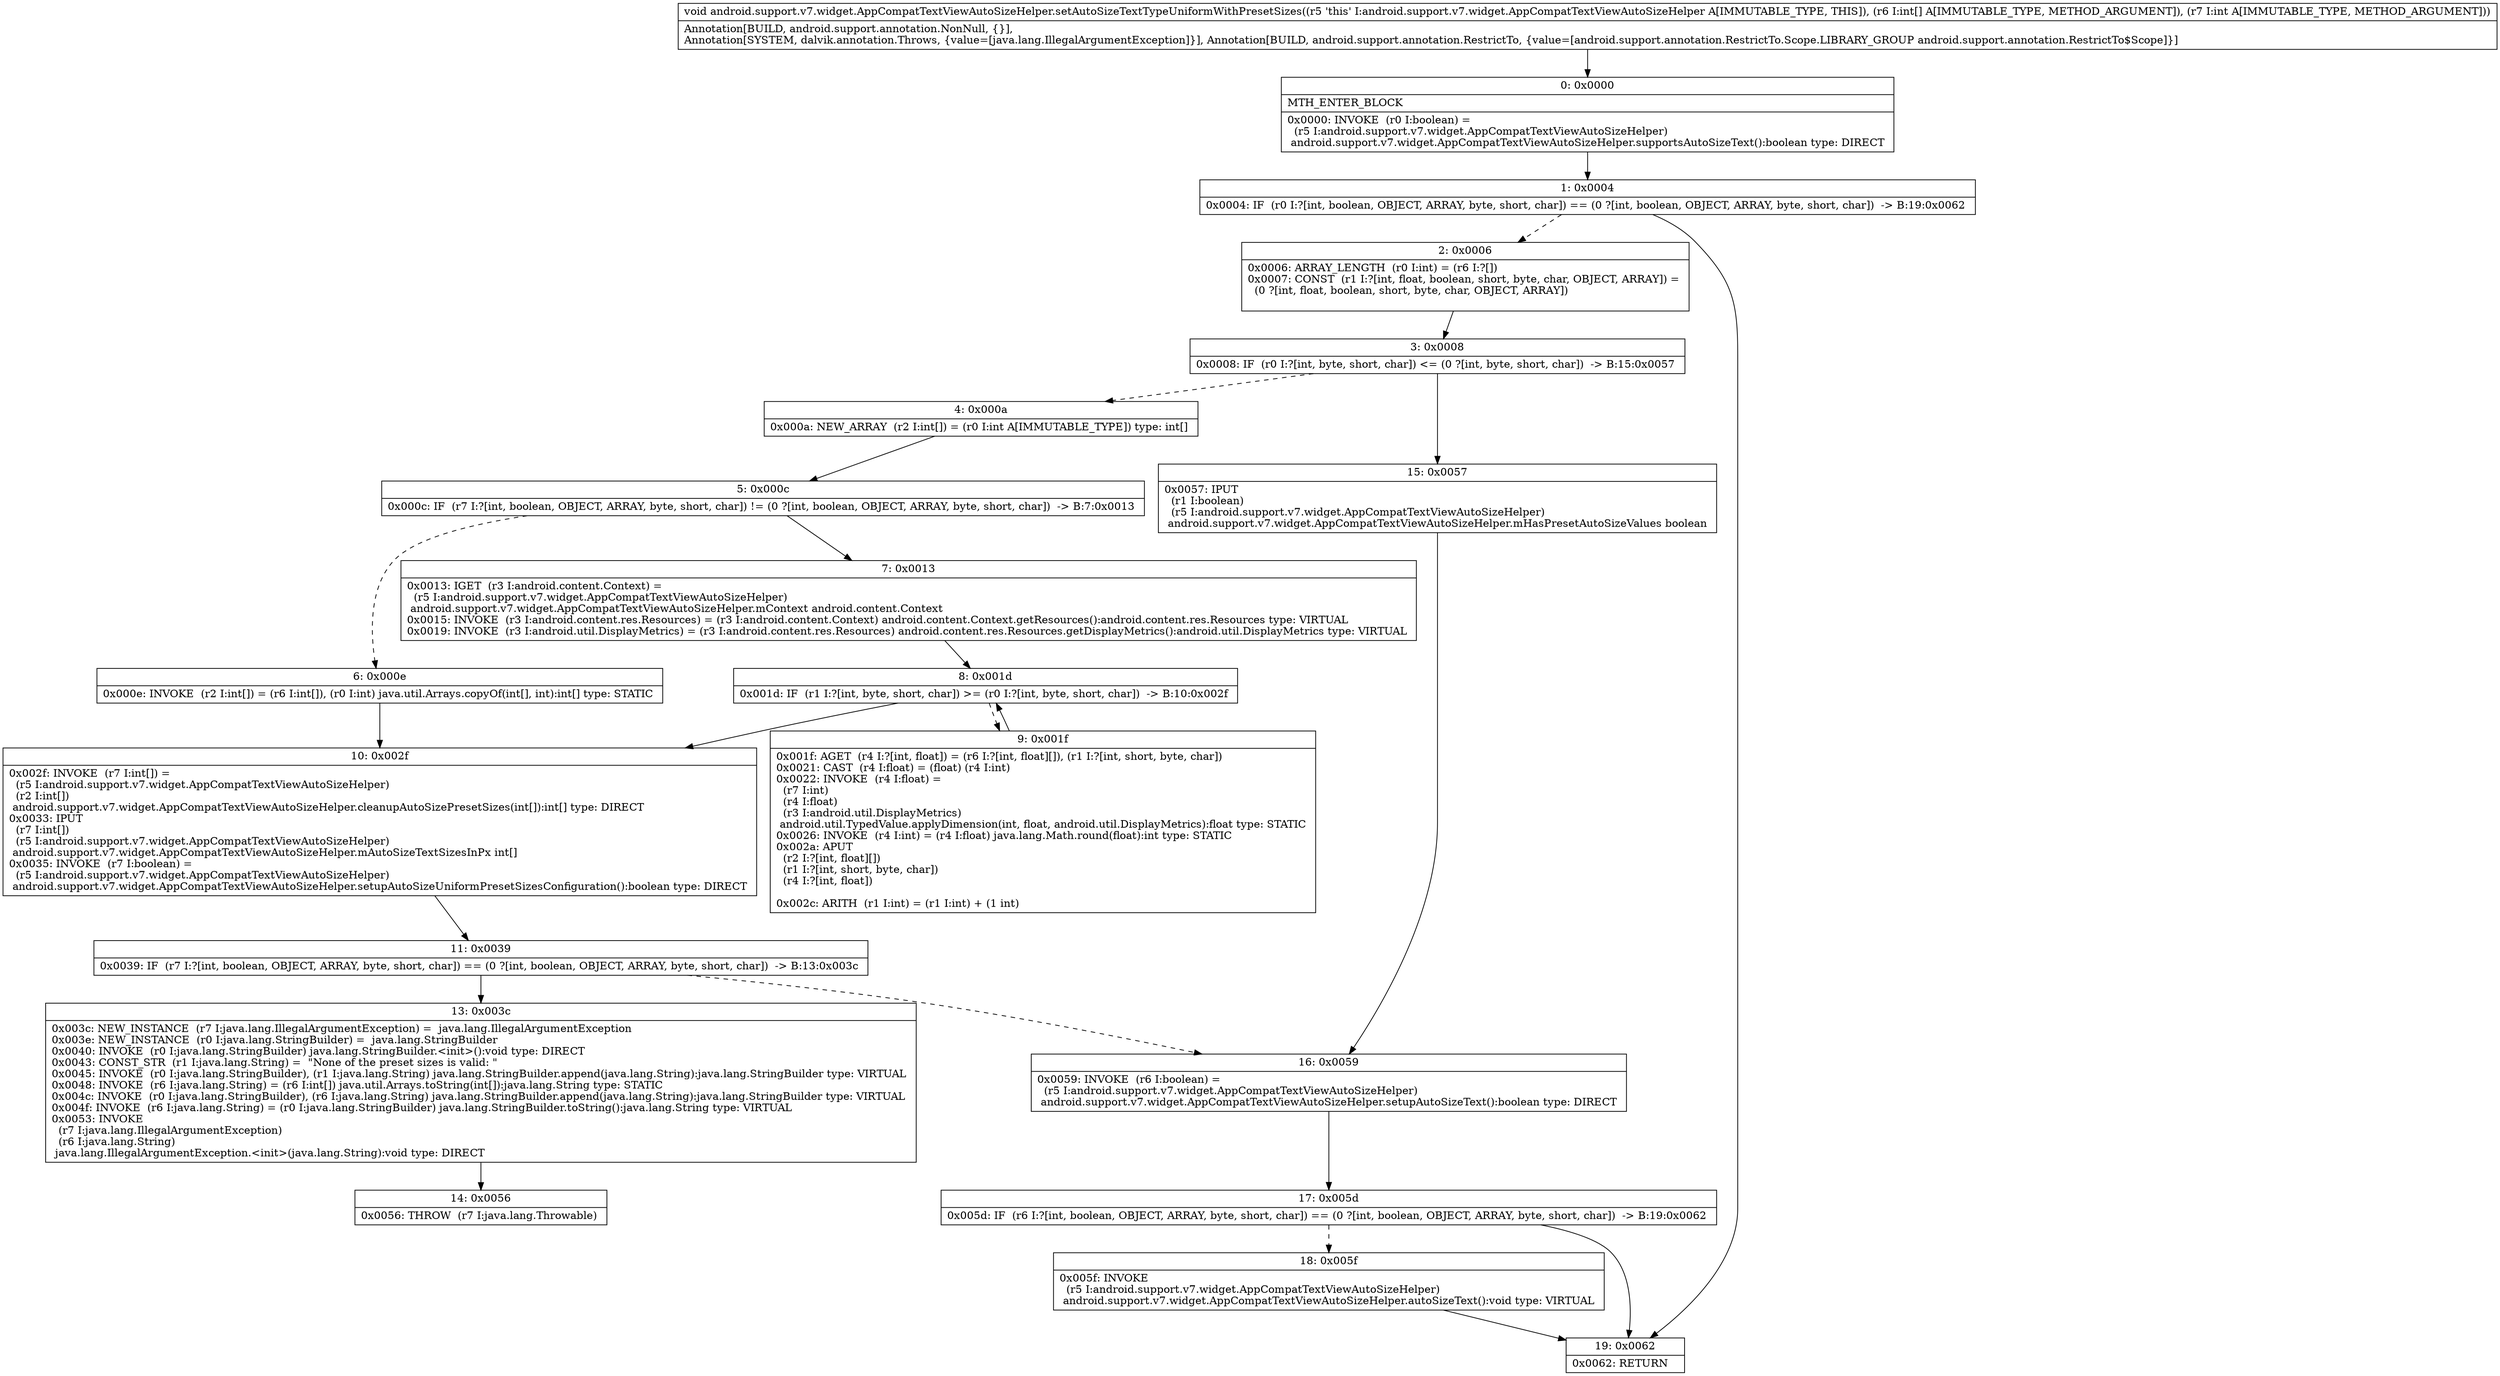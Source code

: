 digraph "CFG forandroid.support.v7.widget.AppCompatTextViewAutoSizeHelper.setAutoSizeTextTypeUniformWithPresetSizes([II)V" {
Node_0 [shape=record,label="{0\:\ 0x0000|MTH_ENTER_BLOCK\l|0x0000: INVOKE  (r0 I:boolean) = \l  (r5 I:android.support.v7.widget.AppCompatTextViewAutoSizeHelper)\l android.support.v7.widget.AppCompatTextViewAutoSizeHelper.supportsAutoSizeText():boolean type: DIRECT \l}"];
Node_1 [shape=record,label="{1\:\ 0x0004|0x0004: IF  (r0 I:?[int, boolean, OBJECT, ARRAY, byte, short, char]) == (0 ?[int, boolean, OBJECT, ARRAY, byte, short, char])  \-\> B:19:0x0062 \l}"];
Node_2 [shape=record,label="{2\:\ 0x0006|0x0006: ARRAY_LENGTH  (r0 I:int) = (r6 I:?[]) \l0x0007: CONST  (r1 I:?[int, float, boolean, short, byte, char, OBJECT, ARRAY]) = \l  (0 ?[int, float, boolean, short, byte, char, OBJECT, ARRAY])\l \l}"];
Node_3 [shape=record,label="{3\:\ 0x0008|0x0008: IF  (r0 I:?[int, byte, short, char]) \<= (0 ?[int, byte, short, char])  \-\> B:15:0x0057 \l}"];
Node_4 [shape=record,label="{4\:\ 0x000a|0x000a: NEW_ARRAY  (r2 I:int[]) = (r0 I:int A[IMMUTABLE_TYPE]) type: int[] \l}"];
Node_5 [shape=record,label="{5\:\ 0x000c|0x000c: IF  (r7 I:?[int, boolean, OBJECT, ARRAY, byte, short, char]) != (0 ?[int, boolean, OBJECT, ARRAY, byte, short, char])  \-\> B:7:0x0013 \l}"];
Node_6 [shape=record,label="{6\:\ 0x000e|0x000e: INVOKE  (r2 I:int[]) = (r6 I:int[]), (r0 I:int) java.util.Arrays.copyOf(int[], int):int[] type: STATIC \l}"];
Node_7 [shape=record,label="{7\:\ 0x0013|0x0013: IGET  (r3 I:android.content.Context) = \l  (r5 I:android.support.v7.widget.AppCompatTextViewAutoSizeHelper)\l android.support.v7.widget.AppCompatTextViewAutoSizeHelper.mContext android.content.Context \l0x0015: INVOKE  (r3 I:android.content.res.Resources) = (r3 I:android.content.Context) android.content.Context.getResources():android.content.res.Resources type: VIRTUAL \l0x0019: INVOKE  (r3 I:android.util.DisplayMetrics) = (r3 I:android.content.res.Resources) android.content.res.Resources.getDisplayMetrics():android.util.DisplayMetrics type: VIRTUAL \l}"];
Node_8 [shape=record,label="{8\:\ 0x001d|0x001d: IF  (r1 I:?[int, byte, short, char]) \>= (r0 I:?[int, byte, short, char])  \-\> B:10:0x002f \l}"];
Node_9 [shape=record,label="{9\:\ 0x001f|0x001f: AGET  (r4 I:?[int, float]) = (r6 I:?[int, float][]), (r1 I:?[int, short, byte, char]) \l0x0021: CAST  (r4 I:float) = (float) (r4 I:int) \l0x0022: INVOKE  (r4 I:float) = \l  (r7 I:int)\l  (r4 I:float)\l  (r3 I:android.util.DisplayMetrics)\l android.util.TypedValue.applyDimension(int, float, android.util.DisplayMetrics):float type: STATIC \l0x0026: INVOKE  (r4 I:int) = (r4 I:float) java.lang.Math.round(float):int type: STATIC \l0x002a: APUT  \l  (r2 I:?[int, float][])\l  (r1 I:?[int, short, byte, char])\l  (r4 I:?[int, float])\l \l0x002c: ARITH  (r1 I:int) = (r1 I:int) + (1 int) \l}"];
Node_10 [shape=record,label="{10\:\ 0x002f|0x002f: INVOKE  (r7 I:int[]) = \l  (r5 I:android.support.v7.widget.AppCompatTextViewAutoSizeHelper)\l  (r2 I:int[])\l android.support.v7.widget.AppCompatTextViewAutoSizeHelper.cleanupAutoSizePresetSizes(int[]):int[] type: DIRECT \l0x0033: IPUT  \l  (r7 I:int[])\l  (r5 I:android.support.v7.widget.AppCompatTextViewAutoSizeHelper)\l android.support.v7.widget.AppCompatTextViewAutoSizeHelper.mAutoSizeTextSizesInPx int[] \l0x0035: INVOKE  (r7 I:boolean) = \l  (r5 I:android.support.v7.widget.AppCompatTextViewAutoSizeHelper)\l android.support.v7.widget.AppCompatTextViewAutoSizeHelper.setupAutoSizeUniformPresetSizesConfiguration():boolean type: DIRECT \l}"];
Node_11 [shape=record,label="{11\:\ 0x0039|0x0039: IF  (r7 I:?[int, boolean, OBJECT, ARRAY, byte, short, char]) == (0 ?[int, boolean, OBJECT, ARRAY, byte, short, char])  \-\> B:13:0x003c \l}"];
Node_13 [shape=record,label="{13\:\ 0x003c|0x003c: NEW_INSTANCE  (r7 I:java.lang.IllegalArgumentException) =  java.lang.IllegalArgumentException \l0x003e: NEW_INSTANCE  (r0 I:java.lang.StringBuilder) =  java.lang.StringBuilder \l0x0040: INVOKE  (r0 I:java.lang.StringBuilder) java.lang.StringBuilder.\<init\>():void type: DIRECT \l0x0043: CONST_STR  (r1 I:java.lang.String) =  \"None of the preset sizes is valid: \" \l0x0045: INVOKE  (r0 I:java.lang.StringBuilder), (r1 I:java.lang.String) java.lang.StringBuilder.append(java.lang.String):java.lang.StringBuilder type: VIRTUAL \l0x0048: INVOKE  (r6 I:java.lang.String) = (r6 I:int[]) java.util.Arrays.toString(int[]):java.lang.String type: STATIC \l0x004c: INVOKE  (r0 I:java.lang.StringBuilder), (r6 I:java.lang.String) java.lang.StringBuilder.append(java.lang.String):java.lang.StringBuilder type: VIRTUAL \l0x004f: INVOKE  (r6 I:java.lang.String) = (r0 I:java.lang.StringBuilder) java.lang.StringBuilder.toString():java.lang.String type: VIRTUAL \l0x0053: INVOKE  \l  (r7 I:java.lang.IllegalArgumentException)\l  (r6 I:java.lang.String)\l java.lang.IllegalArgumentException.\<init\>(java.lang.String):void type: DIRECT \l}"];
Node_14 [shape=record,label="{14\:\ 0x0056|0x0056: THROW  (r7 I:java.lang.Throwable) \l}"];
Node_15 [shape=record,label="{15\:\ 0x0057|0x0057: IPUT  \l  (r1 I:boolean)\l  (r5 I:android.support.v7.widget.AppCompatTextViewAutoSizeHelper)\l android.support.v7.widget.AppCompatTextViewAutoSizeHelper.mHasPresetAutoSizeValues boolean \l}"];
Node_16 [shape=record,label="{16\:\ 0x0059|0x0059: INVOKE  (r6 I:boolean) = \l  (r5 I:android.support.v7.widget.AppCompatTextViewAutoSizeHelper)\l android.support.v7.widget.AppCompatTextViewAutoSizeHelper.setupAutoSizeText():boolean type: DIRECT \l}"];
Node_17 [shape=record,label="{17\:\ 0x005d|0x005d: IF  (r6 I:?[int, boolean, OBJECT, ARRAY, byte, short, char]) == (0 ?[int, boolean, OBJECT, ARRAY, byte, short, char])  \-\> B:19:0x0062 \l}"];
Node_18 [shape=record,label="{18\:\ 0x005f|0x005f: INVOKE  \l  (r5 I:android.support.v7.widget.AppCompatTextViewAutoSizeHelper)\l android.support.v7.widget.AppCompatTextViewAutoSizeHelper.autoSizeText():void type: VIRTUAL \l}"];
Node_19 [shape=record,label="{19\:\ 0x0062|0x0062: RETURN   \l}"];
MethodNode[shape=record,label="{void android.support.v7.widget.AppCompatTextViewAutoSizeHelper.setAutoSizeTextTypeUniformWithPresetSizes((r5 'this' I:android.support.v7.widget.AppCompatTextViewAutoSizeHelper A[IMMUTABLE_TYPE, THIS]), (r6 I:int[] A[IMMUTABLE_TYPE, METHOD_ARGUMENT]), (r7 I:int A[IMMUTABLE_TYPE, METHOD_ARGUMENT]))  | Annotation[BUILD, android.support.annotation.NonNull, \{\}], \lAnnotation[SYSTEM, dalvik.annotation.Throws, \{value=[java.lang.IllegalArgumentException]\}], Annotation[BUILD, android.support.annotation.RestrictTo, \{value=[android.support.annotation.RestrictTo.Scope.LIBRARY_GROUP android.support.annotation.RestrictTo$Scope]\}]\l}"];
MethodNode -> Node_0;
Node_0 -> Node_1;
Node_1 -> Node_2[style=dashed];
Node_1 -> Node_19;
Node_2 -> Node_3;
Node_3 -> Node_4[style=dashed];
Node_3 -> Node_15;
Node_4 -> Node_5;
Node_5 -> Node_6[style=dashed];
Node_5 -> Node_7;
Node_6 -> Node_10;
Node_7 -> Node_8;
Node_8 -> Node_9[style=dashed];
Node_8 -> Node_10;
Node_9 -> Node_8;
Node_10 -> Node_11;
Node_11 -> Node_13;
Node_11 -> Node_16[style=dashed];
Node_13 -> Node_14;
Node_15 -> Node_16;
Node_16 -> Node_17;
Node_17 -> Node_18[style=dashed];
Node_17 -> Node_19;
Node_18 -> Node_19;
}

